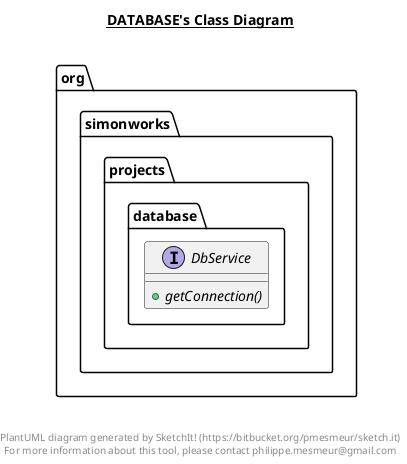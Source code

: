 @startuml

title __DATABASE's Class Diagram__\n

  namespace org.simonworks.projects.database {
    interface org.simonworks.projects.database.DbService {
        {abstract} + getConnection()
    }
  }
  



right footer


PlantUML diagram generated by SketchIt! (https://bitbucket.org/pmesmeur/sketch.it)
For more information about this tool, please contact philippe.mesmeur@gmail.com
endfooter

@enduml
